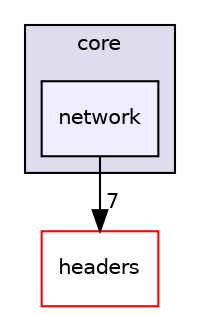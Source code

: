 digraph "/home/runner/work/PEPITAS-Cryptocurrency/PEPITAS-Cryptocurrency/src/core/network" {
  compound=true
  node [ fontsize="10", fontname="Helvetica"];
  edge [ labelfontsize="10", labelfontname="Helvetica"];
  subgraph clusterdir_aebb8dcc11953d78e620bbef0b9e2183 {
    graph [ bgcolor="#ddddee", pencolor="black", label="core" fontname="Helvetica", fontsize="10", URL="dir_aebb8dcc11953d78e620bbef0b9e2183.html"]
  dir_b95722cc01ebae1793c459b9310e3c67 [shape=box, label="network", style="filled", fillcolor="#eeeeff", pencolor="black", URL="dir_b95722cc01ebae1793c459b9310e3c67.html"];
  }
  dir_7f57b1e41c5acd0e859ae5f3a2b075a9 [shape=box label="headers" fillcolor="white" style="filled" color="red" URL="dir_7f57b1e41c5acd0e859ae5f3a2b075a9.html"];
  dir_b95722cc01ebae1793c459b9310e3c67->dir_7f57b1e41c5acd0e859ae5f3a2b075a9 [headlabel="7", labeldistance=1.5 headhref="dir_000009_000000.html"];
}
